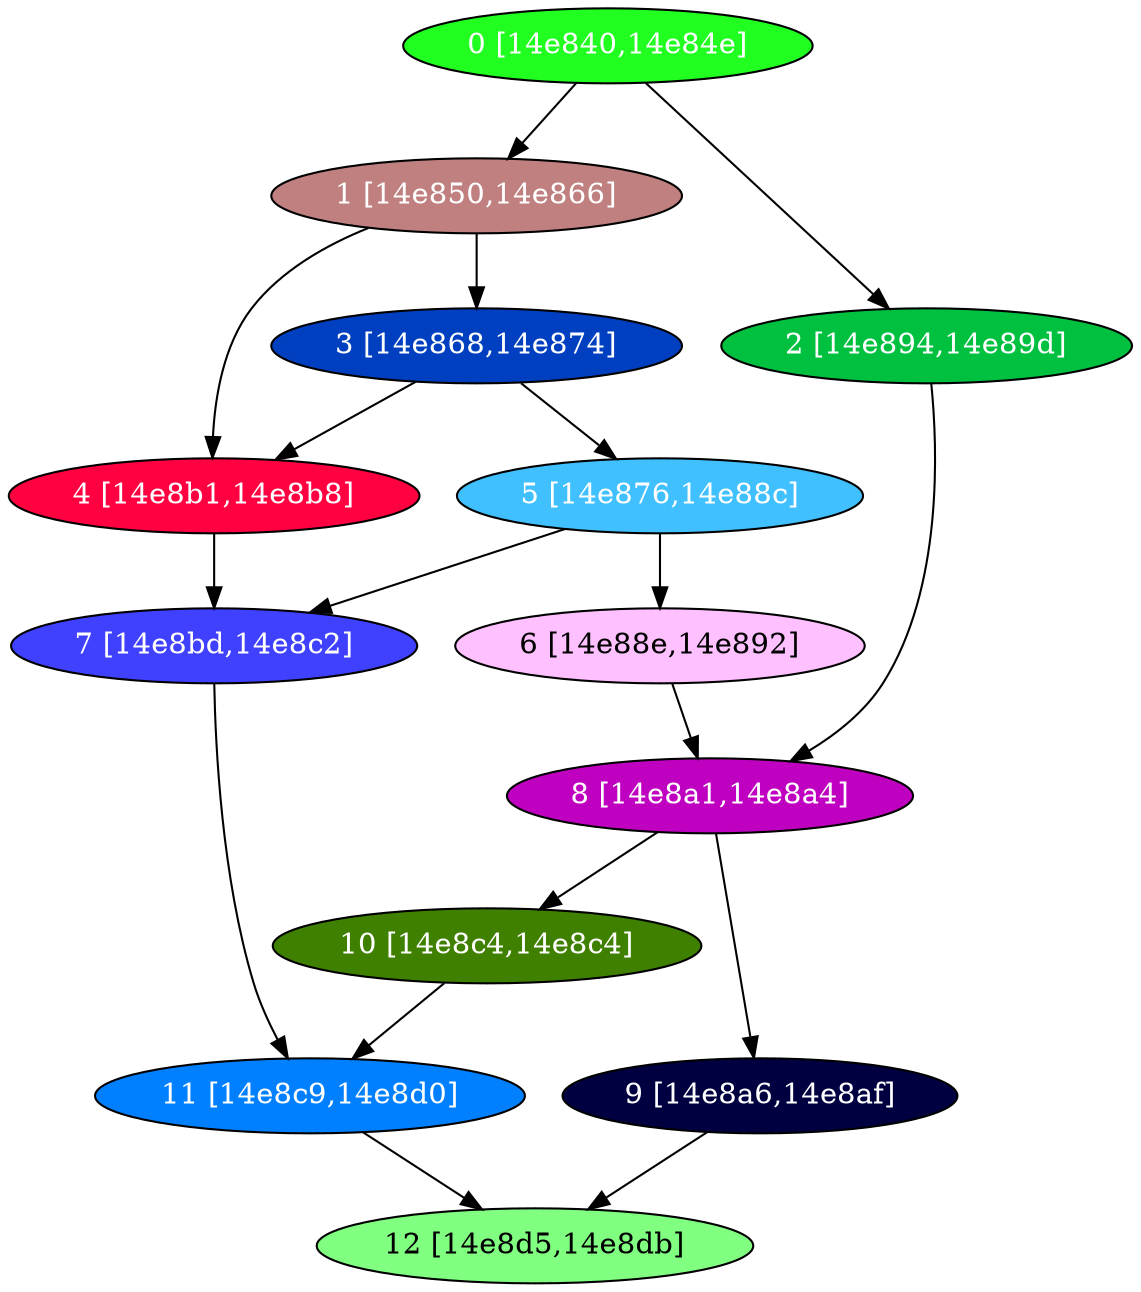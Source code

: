 diGraph libnss3{
	libnss3_0  [style=filled fillcolor="#20FF20" fontcolor="#ffffff" shape=oval label="0 [14e840,14e84e]"]
	libnss3_1  [style=filled fillcolor="#C08080" fontcolor="#ffffff" shape=oval label="1 [14e850,14e866]"]
	libnss3_2  [style=filled fillcolor="#00C040" fontcolor="#ffffff" shape=oval label="2 [14e894,14e89d]"]
	libnss3_3  [style=filled fillcolor="#0040C0" fontcolor="#ffffff" shape=oval label="3 [14e868,14e874]"]
	libnss3_4  [style=filled fillcolor="#FF0040" fontcolor="#ffffff" shape=oval label="4 [14e8b1,14e8b8]"]
	libnss3_5  [style=filled fillcolor="#40C0FF" fontcolor="#ffffff" shape=oval label="5 [14e876,14e88c]"]
	libnss3_6  [style=filled fillcolor="#FFC0FF" fontcolor="#000000" shape=oval label="6 [14e88e,14e892]"]
	libnss3_7  [style=filled fillcolor="#4040FF" fontcolor="#ffffff" shape=oval label="7 [14e8bd,14e8c2]"]
	libnss3_8  [style=filled fillcolor="#C000C0" fontcolor="#ffffff" shape=oval label="8 [14e8a1,14e8a4]"]
	libnss3_9  [style=filled fillcolor="#000040" fontcolor="#ffffff" shape=oval label="9 [14e8a6,14e8af]"]
	libnss3_a  [style=filled fillcolor="#408000" fontcolor="#ffffff" shape=oval label="10 [14e8c4,14e8c4]"]
	libnss3_b  [style=filled fillcolor="#0080FF" fontcolor="#ffffff" shape=oval label="11 [14e8c9,14e8d0]"]
	libnss3_c  [style=filled fillcolor="#80FF80" fontcolor="#000000" shape=oval label="12 [14e8d5,14e8db]"]

	libnss3_0 -> libnss3_1
	libnss3_0 -> libnss3_2
	libnss3_1 -> libnss3_3
	libnss3_1 -> libnss3_4
	libnss3_2 -> libnss3_8
	libnss3_3 -> libnss3_4
	libnss3_3 -> libnss3_5
	libnss3_4 -> libnss3_7
	libnss3_5 -> libnss3_6
	libnss3_5 -> libnss3_7
	libnss3_6 -> libnss3_8
	libnss3_7 -> libnss3_b
	libnss3_8 -> libnss3_9
	libnss3_8 -> libnss3_a
	libnss3_9 -> libnss3_c
	libnss3_a -> libnss3_b
	libnss3_b -> libnss3_c
}